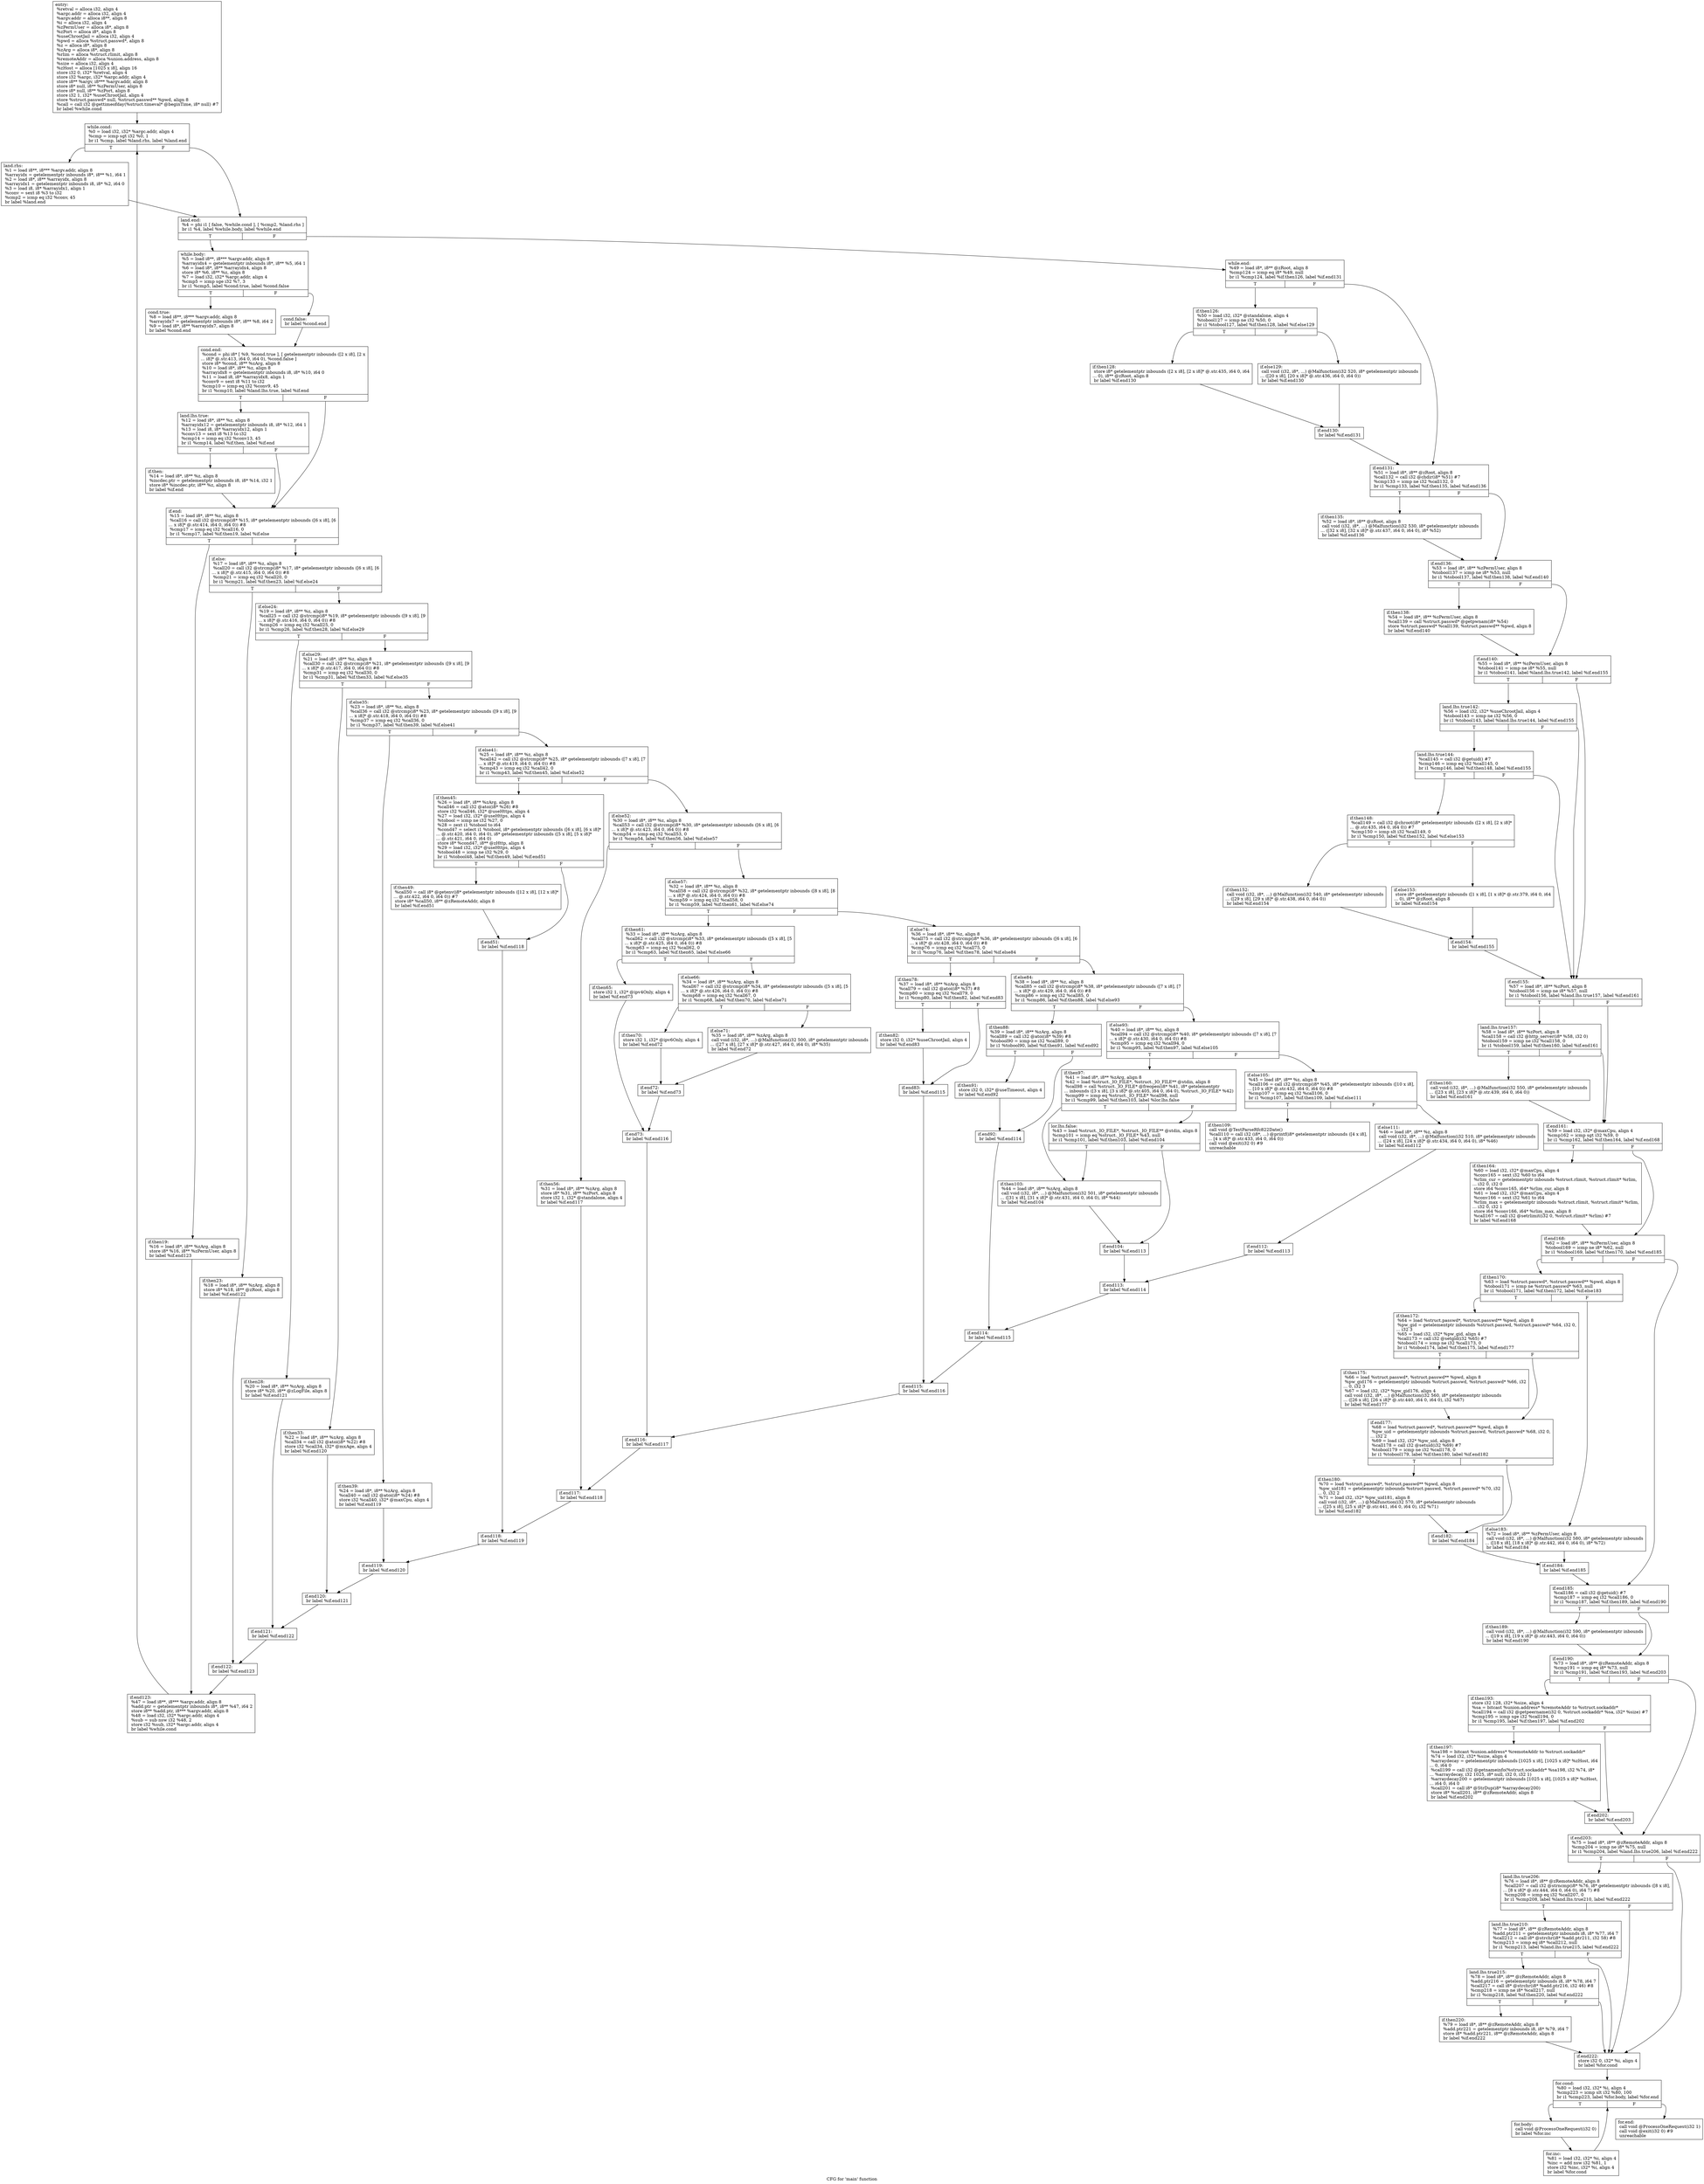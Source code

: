 digraph "CFG for 'main' function" {
	label="CFG for 'main' function";

	Node0xc5c900 [shape=record,label="{entry:\l  %retval = alloca i32, align 4\l  %argc.addr = alloca i32, align 4\l  %argv.addr = alloca i8**, align 8\l  %i = alloca i32, align 4\l  %zPermUser = alloca i8*, align 8\l  %zPort = alloca i8*, align 8\l  %useChrootJail = alloca i32, align 4\l  %pwd = alloca %struct.passwd*, align 8\l  %z = alloca i8*, align 8\l  %zArg = alloca i8*, align 8\l  %rlim = alloca %struct.rlimit, align 8\l  %remoteAddr = alloca %union.address, align 8\l  %size = alloca i32, align 4\l  %zHost = alloca [1025 x i8], align 16\l  store i32 0, i32* %retval, align 4\l  store i32 %argc, i32* %argc.addr, align 4\l  store i8** %argv, i8*** %argv.addr, align 8\l  store i8* null, i8** %zPermUser, align 8\l  store i8* null, i8** %zPort, align 8\l  store i32 1, i32* %useChrootJail, align 4\l  store %struct.passwd* null, %struct.passwd** %pwd, align 8\l  %call = call i32 @gettimeofday(%struct.timeval* @beginTime, i8* null) #7\l  br label %while.cond\l}"];
	Node0xc5c900 -> Node0xc5d2f0;
	Node0xc5d2f0 [shape=record,label="{while.cond:                                       \l  %0 = load i32, i32* %argc.addr, align 4\l  %cmp = icmp sgt i32 %0, 1\l  br i1 %cmp, label %land.rhs, label %land.end\l|{<s0>T|<s1>F}}"];
	Node0xc5d2f0:s0 -> Node0xc5d4c0;
	Node0xc5d2f0:s1 -> Node0xc5d5a0;
	Node0xc5d4c0 [shape=record,label="{land.rhs:                                         \l  %1 = load i8**, i8*** %argv.addr, align 8\l  %arrayidx = getelementptr inbounds i8*, i8** %1, i64 1\l  %2 = load i8*, i8** %arrayidx, align 8\l  %arrayidx1 = getelementptr inbounds i8, i8* %2, i64 0\l  %3 = load i8, i8* %arrayidx1, align 1\l  %conv = sext i8 %3 to i32\l  %cmp2 = icmp eq i32 %conv, 45\l  br label %land.end\l}"];
	Node0xc5d4c0 -> Node0xc5d5a0;
	Node0xc5d5a0 [shape=record,label="{land.end:                                         \l  %4 = phi i1 [ false, %while.cond ], [ %cmp2, %land.rhs ]\l  br i1 %4, label %while.body, label %while.end\l|{<s0>T|<s1>F}}"];
	Node0xc5d5a0:s0 -> Node0xc5dd50;
	Node0xc5d5a0:s1 -> Node0xc5dda0;
	Node0xc5dd50 [shape=record,label="{while.body:                                       \l  %5 = load i8**, i8*** %argv.addr, align 8\l  %arrayidx4 = getelementptr inbounds i8*, i8** %5, i64 1\l  %6 = load i8*, i8** %arrayidx4, align 8\l  store i8* %6, i8** %z, align 8\l  %7 = load i32, i32* %argc.addr, align 4\l  %cmp5 = icmp sge i32 %7, 3\l  br i1 %cmp5, label %cond.true, label %cond.false\l|{<s0>T|<s1>F}}"];
	Node0xc5dd50:s0 -> Node0xc5e160;
	Node0xc5dd50:s1 -> Node0xc5e240;
	Node0xc5e160 [shape=record,label="{cond.true:                                        \l  %8 = load i8**, i8*** %argv.addr, align 8\l  %arrayidx7 = getelementptr inbounds i8*, i8** %8, i64 2\l  %9 = load i8*, i8** %arrayidx7, align 8\l  br label %cond.end\l}"];
	Node0xc5e160 -> Node0xc5dd00;
	Node0xc5e240 [shape=record,label="{cond.false:                                       \l  br label %cond.end\l}"];
	Node0xc5e240 -> Node0xc5dd00;
	Node0xc5dd00 [shape=record,label="{cond.end:                                         \l  %cond = phi i8* [ %9, %cond.true ], [ getelementptr inbounds ([2 x i8], [2 x\l... i8]* @.str.413, i64 0, i64 0), %cond.false ]\l  store i8* %cond, i8** %zArg, align 8\l  %10 = load i8*, i8** %z, align 8\l  %arrayidx8 = getelementptr inbounds i8, i8* %10, i64 0\l  %11 = load i8, i8* %arrayidx8, align 1\l  %conv9 = sext i8 %11 to i32\l  %cmp10 = icmp eq i32 %conv9, 45\l  br i1 %cmp10, label %land.lhs.true, label %if.end\l|{<s0>T|<s1>F}}"];
	Node0xc5dd00:s0 -> Node0xc5e9a0;
	Node0xc5dd00:s1 -> Node0xc5ea80;
	Node0xc5e9a0 [shape=record,label="{land.lhs.true:                                    \l  %12 = load i8*, i8** %z, align 8\l  %arrayidx12 = getelementptr inbounds i8, i8* %12, i64 1\l  %13 = load i8, i8* %arrayidx12, align 1\l  %conv13 = sext i8 %13 to i32\l  %cmp14 = icmp eq i32 %conv13, 45\l  br i1 %cmp14, label %if.then, label %if.end\l|{<s0>T|<s1>F}}"];
	Node0xc5e9a0:s0 -> Node0xc5ee00;
	Node0xc5e9a0:s1 -> Node0xc5ea80;
	Node0xc5ee00 [shape=record,label="{if.then:                                          \l  %14 = load i8*, i8** %z, align 8\l  %incdec.ptr = getelementptr inbounds i8, i8* %14, i32 1\l  store i8* %incdec.ptr, i8** %z, align 8\l  br label %if.end\l}"];
	Node0xc5ee00 -> Node0xc5ea80;
	Node0xc5ea80 [shape=record,label="{if.end:                                           \l  %15 = load i8*, i8** %z, align 8\l  %call16 = call i32 @strcmp(i8* %15, i8* getelementptr inbounds ([6 x i8], [6\l... x i8]* @.str.414, i64 0, i64 0)) #8\l  %cmp17 = icmp eq i32 %call16, 0\l  br i1 %cmp17, label %if.then19, label %if.else\l|{<s0>T|<s1>F}}"];
	Node0xc5ea80:s0 -> Node0xc5f330;
	Node0xc5ea80:s1 -> Node0xc5f410;
	Node0xc5f330 [shape=record,label="{if.then19:                                        \l  %16 = load i8*, i8** %zArg, align 8\l  store i8* %16, i8** %zPermUser, align 8\l  br label %if.end123\l}"];
	Node0xc5f330 -> Node0xc5db50;
	Node0xc5f410 [shape=record,label="{if.else:                                          \l  %17 = load i8*, i8** %z, align 8\l  %call20 = call i32 @strcmp(i8* %17, i8* getelementptr inbounds ([6 x i8], [6\l... x i8]* @.str.415, i64 0, i64 0)) #8\l  %cmp21 = icmp eq i32 %call20, 0\l  br i1 %cmp21, label %if.then23, label %if.else24\l|{<s0>T|<s1>F}}"];
	Node0xc5f410:s0 -> Node0xc5fca0;
	Node0xc5f410:s1 -> Node0xc5fd50;
	Node0xc5fca0 [shape=record,label="{if.then23:                                        \l  %18 = load i8*, i8** %zArg, align 8\l  store i8* %18, i8** @zRoot, align 8\l  br label %if.end122\l}"];
	Node0xc5fca0 -> Node0xc5feb0;
	Node0xc5fd50 [shape=record,label="{if.else24:                                        \l  %19 = load i8*, i8** %z, align 8\l  %call25 = call i32 @strcmp(i8* %19, i8* getelementptr inbounds ([9 x i8], [9\l... x i8]* @.str.416, i64 0, i64 0)) #8\l  %cmp26 = icmp eq i32 %call25, 0\l  br i1 %cmp26, label %if.then28, label %if.else29\l|{<s0>T|<s1>F}}"];
	Node0xc5fd50:s0 -> Node0xc60230;
	Node0xc5fd50:s1 -> Node0xc60310;
	Node0xc60230 [shape=record,label="{if.then28:                                        \l  %20 = load i8*, i8** %zArg, align 8\l  store i8* %20, i8** @zLogFile, align 8\l  br label %if.end121\l}"];
	Node0xc60230 -> Node0xc60500;
	Node0xc60310 [shape=record,label="{if.else29:                                        \l  %21 = load i8*, i8** %z, align 8\l  %call30 = call i32 @strcmp(i8* %21, i8* getelementptr inbounds ([9 x i8], [9\l... x i8]* @.str.417, i64 0, i64 0)) #8\l  %cmp31 = icmp eq i32 %call30, 0\l  br i1 %cmp31, label %if.then33, label %if.else35\l|{<s0>T|<s1>F}}"];
	Node0xc60310:s0 -> Node0xc60880;
	Node0xc60310:s1 -> Node0xc60960;
	Node0xc60880 [shape=record,label="{if.then33:                                        \l  %22 = load i8*, i8** %zArg, align 8\l  %call34 = call i32 @atoi(i8* %22) #8\l  store i32 %call34, i32* @mxAge, align 4\l  br label %if.end120\l}"];
	Node0xc60880 -> Node0xc60c60;
	Node0xc60960 [shape=record,label="{if.else35:                                        \l  %23 = load i8*, i8** %z, align 8\l  %call36 = call i32 @strcmp(i8* %23, i8* getelementptr inbounds ([9 x i8], [9\l... x i8]* @.str.418, i64 0, i64 0)) #8\l  %cmp37 = icmp eq i32 %call36, 0\l  br i1 %cmp37, label %if.then39, label %if.else41\l|{<s0>T|<s1>F}}"];
	Node0xc60960:s0 -> Node0xc60fe0;
	Node0xc60960:s1 -> Node0xc610c0;
	Node0xc60fe0 [shape=record,label="{if.then39:                                        \l  %24 = load i8*, i8** %zArg, align 8\l  %call40 = call i32 @atoi(i8* %24) #8\l  store i32 %call40, i32* @maxCpu, align 4\l  br label %if.end119\l}"];
	Node0xc60fe0 -> Node0xc613c0;
	Node0xc610c0 [shape=record,label="{if.else41:                                        \l  %25 = load i8*, i8** %z, align 8\l  %call42 = call i32 @strcmp(i8* %25, i8* getelementptr inbounds ([7 x i8], [7\l... x i8]* @.str.419, i64 0, i64 0)) #8\l  %cmp43 = icmp eq i32 %call42, 0\l  br i1 %cmp43, label %if.then45, label %if.else52\l|{<s0>T|<s1>F}}"];
	Node0xc610c0:s0 -> Node0xc61740;
	Node0xc610c0:s1 -> Node0xc61820;
	Node0xc61740 [shape=record,label="{if.then45:                                        \l  %26 = load i8*, i8** %zArg, align 8\l  %call46 = call i32 @atoi(i8* %26) #8\l  store i32 %call46, i32* @useHttps, align 4\l  %27 = load i32, i32* @useHttps, align 4\l  %tobool = icmp ne i32 %27, 0\l  %28 = zext i1 %tobool to i64\l  %cond47 = select i1 %tobool, i8* getelementptr inbounds ([6 x i8], [6 x i8]*\l... @.str.420, i64 0, i64 0), i8* getelementptr inbounds ([5 x i8], [5 x i8]*\l... @.str.421, i64 0, i64 0)\l  store i8* %cond47, i8** @zHttp, align 8\l  %29 = load i32, i32* @useHttps, align 4\l  %tobool48 = icmp ne i32 %29, 0\l  br i1 %tobool48, label %if.then49, label %if.end51\l|{<s0>T|<s1>F}}"];
	Node0xc61740:s0 -> Node0xc61f20;
	Node0xc61740:s1 -> Node0xc62000;
	Node0xc61f20 [shape=record,label="{if.then49:                                        \l  %call50 = call i8* @getenv(i8* getelementptr inbounds ([12 x i8], [12 x i8]*\l... @.str.422, i64 0, i64 0)) #7\l  store i8* %call50, i8** @zRemoteAddr, align 8\l  br label %if.end51\l}"];
	Node0xc61f20 -> Node0xc62000;
	Node0xc62000 [shape=record,label="{if.end51:                                         \l  br label %if.end118\l}"];
	Node0xc62000 -> Node0xc624c0;
	Node0xc61820 [shape=record,label="{if.else52:                                        \l  %30 = load i8*, i8** %z, align 8\l  %call53 = call i32 @strcmp(i8* %30, i8* getelementptr inbounds ([6 x i8], [6\l... x i8]* @.str.423, i64 0, i64 0)) #8\l  %cmp54 = icmp eq i32 %call53, 0\l  br i1 %cmp54, label %if.then56, label %if.else57\l|{<s0>T|<s1>F}}"];
	Node0xc61820:s0 -> Node0xc627e0;
	Node0xc61820:s1 -> Node0xc628c0;
	Node0xc627e0 [shape=record,label="{if.then56:                                        \l  %31 = load i8*, i8** %zArg, align 8\l  store i8* %31, i8** %zPort, align 8\l  store i32 1, i32* @standalone, align 4\l  br label %if.end117\l}"];
	Node0xc627e0 -> Node0xc62b30;
	Node0xc628c0 [shape=record,label="{if.else57:                                        \l  %32 = load i8*, i8** %z, align 8\l  %call58 = call i32 @strcmp(i8* %32, i8* getelementptr inbounds ([8 x i8], [8\l... x i8]* @.str.424, i64 0, i64 0)) #8\l  %cmp59 = icmp eq i32 %call58, 0\l  br i1 %cmp59, label %if.then61, label %if.else74\l|{<s0>T|<s1>F}}"];
	Node0xc628c0:s0 -> Node0xc62eb0;
	Node0xc628c0:s1 -> Node0xc62f90;
	Node0xc62eb0 [shape=record,label="{if.then61:                                        \l  %33 = load i8*, i8** %zArg, align 8\l  %call62 = call i32 @strcmp(i8* %33, i8* getelementptr inbounds ([5 x i8], [5\l... x i8]* @.str.425, i64 0, i64 0)) #8\l  %cmp63 = icmp eq i32 %call62, 0\l  br i1 %cmp63, label %if.then65, label %if.else66\l|{<s0>T|<s1>F}}"];
	Node0xc62eb0:s0 -> Node0xc63340;
	Node0xc62eb0:s1 -> Node0xc63420;
	Node0xc63340 [shape=record,label="{if.then65:                                        \l  store i32 1, i32* @ipv4Only, align 4\l  br label %if.end73\l}"];
	Node0xc63340 -> Node0xc5f5f0;
	Node0xc63420 [shape=record,label="{if.else66:                                        \l  %34 = load i8*, i8** %zArg, align 8\l  %call67 = call i32 @strcmp(i8* %34, i8* getelementptr inbounds ([5 x i8], [5\l... x i8]* @.str.426, i64 0, i64 0)) #8\l  %cmp68 = icmp eq i32 %call67, 0\l  br i1 %cmp68, label %if.then70, label %if.else71\l|{<s0>T|<s1>F}}"];
	Node0xc63420:s0 -> Node0xc5f910;
	Node0xc63420:s1 -> Node0xc5f9f0;
	Node0xc5f910 [shape=record,label="{if.then70:                                        \l  store i32 1, i32* @ipv6Only, align 4\l  br label %if.end72\l}"];
	Node0xc5f910 -> Node0xc64230;
	Node0xc5f9f0 [shape=record,label="{if.else71:                                        \l  %35 = load i8*, i8** %zArg, align 8\l  call void (i32, i8*, ...) @Malfunction(i32 500, i8* getelementptr inbounds\l... ([27 x i8], [27 x i8]* @.str.427, i64 0, i64 0), i8* %35)\l  br label %if.end72\l}"];
	Node0xc5f9f0 -> Node0xc64230;
	Node0xc64230 [shape=record,label="{if.end72:                                         \l  br label %if.end73\l}"];
	Node0xc64230 -> Node0xc5f5f0;
	Node0xc5f5f0 [shape=record,label="{if.end73:                                         \l  br label %if.end116\l}"];
	Node0xc5f5f0 -> Node0xc64510;
	Node0xc62f90 [shape=record,label="{if.else74:                                        \l  %36 = load i8*, i8** %z, align 8\l  %call75 = call i32 @strcmp(i8* %36, i8* getelementptr inbounds ([6 x i8], [6\l... x i8]* @.str.428, i64 0, i64 0)) #8\l  %cmp76 = icmp eq i32 %call75, 0\l  br i1 %cmp76, label %if.then78, label %if.else84\l|{<s0>T|<s1>F}}"];
	Node0xc62f90:s0 -> Node0xc64810;
	Node0xc62f90:s1 -> Node0xc648f0;
	Node0xc64810 [shape=record,label="{if.then78:                                        \l  %37 = load i8*, i8** %zArg, align 8\l  %call79 = call i32 @atoi(i8* %37) #8\l  %cmp80 = icmp eq i32 %call79, 0\l  br i1 %cmp80, label %if.then82, label %if.end83\l|{<s0>T|<s1>F}}"];
	Node0xc64810:s0 -> Node0xc64c00;
	Node0xc64810:s1 -> Node0xc64ce0;
	Node0xc64c00 [shape=record,label="{if.then82:                                        \l  store i32 0, i32* %useChrootJail, align 4\l  br label %if.end83\l}"];
	Node0xc64c00 -> Node0xc64ce0;
	Node0xc64ce0 [shape=record,label="{if.end83:                                         \l  br label %if.end115\l}"];
	Node0xc64ce0 -> Node0xc64ed0;
	Node0xc648f0 [shape=record,label="{if.else84:                                        \l  %38 = load i8*, i8** %z, align 8\l  %call85 = call i32 @strcmp(i8* %38, i8* getelementptr inbounds ([7 x i8], [7\l... x i8]* @.str.429, i64 0, i64 0)) #8\l  %cmp86 = icmp eq i32 %call85, 0\l  br i1 %cmp86, label %if.then88, label %if.else93\l|{<s0>T|<s1>F}}"];
	Node0xc648f0:s0 -> Node0xc651f0;
	Node0xc648f0:s1 -> Node0xc652d0;
	Node0xc651f0 [shape=record,label="{if.then88:                                        \l  %39 = load i8*, i8** %zArg, align 8\l  %call89 = call i32 @atoi(i8* %39) #8\l  %tobool90 = icmp ne i32 %call89, 0\l  br i1 %tobool90, label %if.then91, label %if.end92\l|{<s0>T|<s1>F}}"];
	Node0xc651f0:s0 -> Node0xc655f0;
	Node0xc651f0:s1 -> Node0xc656d0;
	Node0xc655f0 [shape=record,label="{if.then91:                                        \l  store i32 0, i32* @useTimeout, align 4\l  br label %if.end92\l}"];
	Node0xc655f0 -> Node0xc656d0;
	Node0xc656d0 [shape=record,label="{if.end92:                                         \l  br label %if.end114\l}"];
	Node0xc656d0 -> Node0xc658c0;
	Node0xc652d0 [shape=record,label="{if.else93:                                        \l  %40 = load i8*, i8** %z, align 8\l  %call94 = call i32 @strcmp(i8* %40, i8* getelementptr inbounds ([7 x i8], [7\l... x i8]* @.str.430, i64 0, i64 0)) #8\l  %cmp95 = icmp eq i32 %call94, 0\l  br i1 %cmp95, label %if.then97, label %if.else105\l|{<s0>T|<s1>F}}"];
	Node0xc652d0:s0 -> Node0xc65be0;
	Node0xc652d0:s1 -> Node0xc65cc0;
	Node0xc65be0 [shape=record,label="{if.then97:                                        \l  %41 = load i8*, i8** %zArg, align 8\l  %42 = load %struct._IO_FILE*, %struct._IO_FILE** @stdin, align 8\l  %call98 = call %struct._IO_FILE* @freopen(i8* %41, i8* getelementptr\l... inbounds ([3 x i8], [3 x i8]* @.str.405, i64 0, i64 0), %struct._IO_FILE* %42)\l  %cmp99 = icmp eq %struct._IO_FILE* %call98, null\l  br i1 %cmp99, label %if.then103, label %lor.lhs.false\l|{<s0>T|<s1>F}}"];
	Node0xc65be0:s0 -> Node0xc66180;
	Node0xc65be0:s1 -> Node0xc66260;
	Node0xc66260 [shape=record,label="{lor.lhs.false:                                    \l  %43 = load %struct._IO_FILE*, %struct._IO_FILE** @stdin, align 8\l  %cmp101 = icmp eq %struct._IO_FILE* %43, null\l  br i1 %cmp101, label %if.then103, label %if.end104\l|{<s0>T|<s1>F}}"];
	Node0xc66260:s0 -> Node0xc66180;
	Node0xc66260:s1 -> Node0xc66460;
	Node0xc66180 [shape=record,label="{if.then103:                                       \l  %44 = load i8*, i8** %zArg, align 8\l  call void (i32, i8*, ...) @Malfunction(i32 501, i8* getelementptr inbounds\l... ([31 x i8], [31 x i8]* @.str.431, i64 0, i64 0), i8* %44)\l  br label %if.end104\l}"];
	Node0xc66180 -> Node0xc66460;
	Node0xc66460 [shape=record,label="{if.end104:                                        \l  br label %if.end113\l}"];
	Node0xc66460 -> Node0xc66800;
	Node0xc65cc0 [shape=record,label="{if.else105:                                       \l  %45 = load i8*, i8** %z, align 8\l  %call106 = call i32 @strcmp(i8* %45, i8* getelementptr inbounds ([10 x i8],\l... [10 x i8]* @.str.432, i64 0, i64 0)) #8\l  %cmp107 = icmp eq i32 %call106, 0\l  br i1 %cmp107, label %if.then109, label %if.else111\l|{<s0>T|<s1>F}}"];
	Node0xc65cc0:s0 -> Node0xc66b00;
	Node0xc65cc0:s1 -> Node0xc66be0;
	Node0xc66b00 [shape=record,label="{if.then109:                                       \l  call void @TestParseRfc822Date()\l  %call110 = call i32 (i8*, ...) @printf(i8* getelementptr inbounds ([4 x i8],\l... [4 x i8]* @.str.433, i64 0, i64 0))\l  call void @exit(i32 0) #9\l  unreachable\l}"];
	Node0xc66be0 [shape=record,label="{if.else111:                                       \l  %46 = load i8*, i8** %z, align 8\l  call void (i32, i8*, ...) @Malfunction(i32 510, i8* getelementptr inbounds\l... ([24 x i8], [24 x i8]* @.str.434, i64 0, i64 0), i8* %46)\l  br label %if.end112\l}"];
	Node0xc66be0 -> Node0xc672b0;
	Node0xc672b0 [shape=record,label="{if.end112:                                        \l  br label %if.end113\l}"];
	Node0xc672b0 -> Node0xc66800;
	Node0xc66800 [shape=record,label="{if.end113:                                        \l  br label %if.end114\l}"];
	Node0xc66800 -> Node0xc658c0;
	Node0xc658c0 [shape=record,label="{if.end114:                                        \l  br label %if.end115\l}"];
	Node0xc658c0 -> Node0xc64ed0;
	Node0xc64ed0 [shape=record,label="{if.end115:                                        \l  br label %if.end116\l}"];
	Node0xc64ed0 -> Node0xc64510;
	Node0xc64510 [shape=record,label="{if.end116:                                        \l  br label %if.end117\l}"];
	Node0xc64510 -> Node0xc62b30;
	Node0xc62b30 [shape=record,label="{if.end117:                                        \l  br label %if.end118\l}"];
	Node0xc62b30 -> Node0xc624c0;
	Node0xc624c0 [shape=record,label="{if.end118:                                        \l  br label %if.end119\l}"];
	Node0xc624c0 -> Node0xc613c0;
	Node0xc613c0 [shape=record,label="{if.end119:                                        \l  br label %if.end120\l}"];
	Node0xc613c0 -> Node0xc60c60;
	Node0xc60c60 [shape=record,label="{if.end120:                                        \l  br label %if.end121\l}"];
	Node0xc60c60 -> Node0xc60500;
	Node0xc60500 [shape=record,label="{if.end121:                                        \l  br label %if.end122\l}"];
	Node0xc60500 -> Node0xc5feb0;
	Node0xc5feb0 [shape=record,label="{if.end122:                                        \l  br label %if.end123\l}"];
	Node0xc5feb0 -> Node0xc5db50;
	Node0xc5db50 [shape=record,label="{if.end123:                                        \l  %47 = load i8**, i8*** %argv.addr, align 8\l  %add.ptr = getelementptr inbounds i8*, i8** %47, i64 2\l  store i8** %add.ptr, i8*** %argv.addr, align 8\l  %48 = load i32, i32* %argc.addr, align 4\l  %sub = sub nsw i32 %48, 2\l  store i32 %sub, i32* %argc.addr, align 4\l  br label %while.cond\l}"];
	Node0xc5db50 -> Node0xc5d2f0;
	Node0xc5dda0 [shape=record,label="{while.end:                                        \l  %49 = load i8*, i8** @zRoot, align 8\l  %cmp124 = icmp eq i8* %49, null\l  br i1 %cmp124, label %if.then126, label %if.end131\l|{<s0>T|<s1>F}}"];
	Node0xc5dda0:s0 -> Node0xc676c0;
	Node0xc5dda0:s1 -> Node0xc677a0;
	Node0xc676c0 [shape=record,label="{if.then126:                                       \l  %50 = load i32, i32* @standalone, align 4\l  %tobool127 = icmp ne i32 %50, 0\l  br i1 %tobool127, label %if.then128, label %if.else129\l|{<s0>T|<s1>F}}"];
	Node0xc676c0:s0 -> Node0xc679b0;
	Node0xc676c0:s1 -> Node0xc67a90;
	Node0xc679b0 [shape=record,label="{if.then128:                                       \l  store i8* getelementptr inbounds ([2 x i8], [2 x i8]* @.str.435, i64 0, i64\l... 0), i8** @zRoot, align 8\l  br label %if.end130\l}"];
	Node0xc679b0 -> Node0xc67d20;
	Node0xc67a90 [shape=record,label="{if.else129:                                       \l  call void (i32, i8*, ...) @Malfunction(i32 520, i8* getelementptr inbounds\l... ([20 x i8], [20 x i8]* @.str.436, i64 0, i64 0))\l  br label %if.end130\l}"];
	Node0xc67a90 -> Node0xc67d20;
	Node0xc67d20 [shape=record,label="{if.end130:                                        \l  br label %if.end131\l}"];
	Node0xc67d20 -> Node0xc677a0;
	Node0xc677a0 [shape=record,label="{if.end131:                                        \l  %51 = load i8*, i8** @zRoot, align 8\l  %call132 = call i32 @chdir(i8* %51) #7\l  %cmp133 = icmp ne i32 %call132, 0\l  br i1 %cmp133, label %if.then135, label %if.end136\l|{<s0>T|<s1>F}}"];
	Node0xc677a0:s0 -> Node0xc68120;
	Node0xc677a0:s1 -> Node0xc68200;
	Node0xc68120 [shape=record,label="{if.then135:                                       \l  %52 = load i8*, i8** @zRoot, align 8\l  call void (i32, i8*, ...) @Malfunction(i32 530, i8* getelementptr inbounds\l... ([32 x i8], [32 x i8]* @.str.437, i64 0, i64 0), i8* %52)\l  br label %if.end136\l}"];
	Node0xc68120 -> Node0xc68200;
	Node0xc68200 [shape=record,label="{if.end136:                                        \l  %53 = load i8*, i8** %zPermUser, align 8\l  %tobool137 = icmp ne i8* %53, null\l  br i1 %tobool137, label %if.then138, label %if.end140\l|{<s0>T|<s1>F}}"];
	Node0xc68200:s0 -> Node0xc68640;
	Node0xc68200:s1 -> Node0xc68720;
	Node0xc68640 [shape=record,label="{if.then138:                                       \l  %54 = load i8*, i8** %zPermUser, align 8\l  %call139 = call %struct.passwd* @getpwnam(i8* %54)\l  store %struct.passwd* %call139, %struct.passwd** %pwd, align 8\l  br label %if.end140\l}"];
	Node0xc68640 -> Node0xc68720;
	Node0xc68720 [shape=record,label="{if.end140:                                        \l  %55 = load i8*, i8** %zPermUser, align 8\l  %tobool141 = icmp ne i8* %55, null\l  br i1 %tobool141, label %land.lhs.true142, label %if.end155\l|{<s0>T|<s1>F}}"];
	Node0xc68720:s0 -> Node0xc68c60;
	Node0xc68720:s1 -> Node0xc68d60;
	Node0xc68c60 [shape=record,label="{land.lhs.true142:                                 \l  %56 = load i32, i32* %useChrootJail, align 4\l  %tobool143 = icmp ne i32 %56, 0\l  br i1 %tobool143, label %land.lhs.true144, label %if.end155\l|{<s0>T|<s1>F}}"];
	Node0xc68c60:s0 -> Node0xc68fa0;
	Node0xc68c60:s1 -> Node0xc68d60;
	Node0xc68fa0 [shape=record,label="{land.lhs.true144:                                 \l  %call145 = call i32 @getuid() #7\l  %cmp146 = icmp eq i32 %call145, 0\l  br i1 %cmp146, label %if.then148, label %if.end155\l|{<s0>T|<s1>F}}"];
	Node0xc68fa0:s0 -> Node0xc69330;
	Node0xc68fa0:s1 -> Node0xc68d60;
	Node0xc69330 [shape=record,label="{if.then148:                                       \l  %call149 = call i32 @chroot(i8* getelementptr inbounds ([2 x i8], [2 x i8]*\l... @.str.435, i64 0, i64 0)) #7\l  %cmp150 = icmp slt i32 %call149, 0\l  br i1 %cmp150, label %if.then152, label %if.else153\l|{<s0>T|<s1>F}}"];
	Node0xc69330:s0 -> Node0xc696f0;
	Node0xc69330:s1 -> Node0xc697d0;
	Node0xc696f0 [shape=record,label="{if.then152:                                       \l  call void (i32, i8*, ...) @Malfunction(i32 540, i8* getelementptr inbounds\l... ([29 x i8], [29 x i8]* @.str.438, i64 0, i64 0))\l  br label %if.end154\l}"];
	Node0xc696f0 -> Node0xc69b00;
	Node0xc697d0 [shape=record,label="{if.else153:                                       \l  store i8* getelementptr inbounds ([1 x i8], [1 x i8]* @.str.379, i64 0, i64\l... 0), i8** @zRoot, align 8\l  br label %if.end154\l}"];
	Node0xc697d0 -> Node0xc69b00;
	Node0xc69b00 [shape=record,label="{if.end154:                                        \l  br label %if.end155\l}"];
	Node0xc69b00 -> Node0xc68d60;
	Node0xc68d60 [shape=record,label="{if.end155:                                        \l  %57 = load i8*, i8** %zPort, align 8\l  %tobool156 = icmp ne i8* %57, null\l  br i1 %tobool156, label %land.lhs.true157, label %if.end161\l|{<s0>T|<s1>F}}"];
	Node0xc68d60:s0 -> Node0xc69d30;
	Node0xc68d60:s1 -> Node0xc69e10;
	Node0xc69d30 [shape=record,label="{land.lhs.true157:                                 \l  %58 = load i8*, i8** %zPort, align 8\l  %call158 = call i32 @http_server(i8* %58, i32 0)\l  %tobool159 = icmp ne i32 %call158, 0\l  br i1 %tobool159, label %if.then160, label %if.end161\l|{<s0>T|<s1>F}}"];
	Node0xc69d30:s0 -> Node0xc6a130;
	Node0xc69d30:s1 -> Node0xc69e10;
	Node0xc6a130 [shape=record,label="{if.then160:                                       \l  call void (i32, i8*, ...) @Malfunction(i32 550, i8* getelementptr inbounds\l... ([23 x i8], [23 x i8]* @.str.439, i64 0, i64 0))\l  br label %if.end161\l}"];
	Node0xc6a130 -> Node0xc69e10;
	Node0xc69e10 [shape=record,label="{if.end161:                                        \l  %59 = load i32, i32* @maxCpu, align 4\l  %cmp162 = icmp sgt i32 %59, 0\l  br i1 %cmp162, label %if.then164, label %if.end168\l|{<s0>T|<s1>F}}"];
	Node0xc69e10:s0 -> Node0xc6a480;
	Node0xc69e10:s1 -> Node0xc6a560;
	Node0xc6a480 [shape=record,label="{if.then164:                                       \l  %60 = load i32, i32* @maxCpu, align 4\l  %conv165 = sext i32 %60 to i64\l  %rlim_cur = getelementptr inbounds %struct.rlimit, %struct.rlimit* %rlim,\l... i32 0, i32 0\l  store i64 %conv165, i64* %rlim_cur, align 8\l  %61 = load i32, i32* @maxCpu, align 4\l  %conv166 = sext i32 %61 to i64\l  %rlim_max = getelementptr inbounds %struct.rlimit, %struct.rlimit* %rlim,\l... i32 0, i32 1\l  store i64 %conv166, i64* %rlim_max, align 8\l  %call167 = call i32 @setrlimit(i32 0, %struct.rlimit* %rlim) #7\l  br label %if.end168\l}"];
	Node0xc6a480 -> Node0xc6a560;
	Node0xc6a560 [shape=record,label="{if.end168:                                        \l  %62 = load i8*, i8** %zPermUser, align 8\l  %tobool169 = icmp ne i8* %62, null\l  br i1 %tobool169, label %if.then170, label %if.end185\l|{<s0>T|<s1>F}}"];
	Node0xc6a560:s0 -> Node0xc6ae70;
	Node0xc6a560:s1 -> Node0xc6af50;
	Node0xc6ae70 [shape=record,label="{if.then170:                                       \l  %63 = load %struct.passwd*, %struct.passwd** %pwd, align 8\l  %tobool171 = icmp ne %struct.passwd* %63, null\l  br i1 %tobool171, label %if.then172, label %if.else183\l|{<s0>T|<s1>F}}"];
	Node0xc6ae70:s0 -> Node0xc6b160;
	Node0xc6ae70:s1 -> Node0xc6b240;
	Node0xc6b160 [shape=record,label="{if.then172:                                       \l  %64 = load %struct.passwd*, %struct.passwd** %pwd, align 8\l  %pw_gid = getelementptr inbounds %struct.passwd, %struct.passwd* %64, i32 0,\l... i32 3\l  %65 = load i32, i32* %pw_gid, align 4\l  %call173 = call i32 @setgid(i32 %65) #7\l  %tobool174 = icmp ne i32 %call173, 0\l  br i1 %tobool174, label %if.then175, label %if.end177\l|{<s0>T|<s1>F}}"];
	Node0xc6b160:s0 -> Node0xc6b7a0;
	Node0xc6b160:s1 -> Node0xc63500;
	Node0xc6b7a0 [shape=record,label="{if.then175:                                       \l  %66 = load %struct.passwd*, %struct.passwd** %pwd, align 8\l  %pw_gid176 = getelementptr inbounds %struct.passwd, %struct.passwd* %66, i32\l... 0, i32 3\l  %67 = load i32, i32* %pw_gid176, align 4\l  call void (i32, i8*, ...) @Malfunction(i32 560, i8* getelementptr inbounds\l... ([26 x i8], [26 x i8]* @.str.440, i64 0, i64 0), i32 %67)\l  br label %if.end177\l}"];
	Node0xc6b7a0 -> Node0xc63500;
	Node0xc63500 [shape=record,label="{if.end177:                                        \l  %68 = load %struct.passwd*, %struct.passwd** %pwd, align 8\l  %pw_uid = getelementptr inbounds %struct.passwd, %struct.passwd* %68, i32 0,\l... i32 2\l  %69 = load i32, i32* %pw_uid, align 8\l  %call178 = call i32 @setuid(i32 %69) #7\l  %tobool179 = icmp ne i32 %call178, 0\l  br i1 %tobool179, label %if.then180, label %if.end182\l|{<s0>T|<s1>F}}"];
	Node0xc63500:s0 -> Node0xc63dc0;
	Node0xc63500:s1 -> Node0xc63ea0;
	Node0xc63dc0 [shape=record,label="{if.then180:                                       \l  %70 = load %struct.passwd*, %struct.passwd** %pwd, align 8\l  %pw_uid181 = getelementptr inbounds %struct.passwd, %struct.passwd* %70, i32\l... 0, i32 2\l  %71 = load i32, i32* %pw_uid181, align 8\l  call void (i32, i8*, ...) @Malfunction(i32 570, i8* getelementptr inbounds\l... ([25 x i8], [25 x i8]* @.str.441, i64 0, i64 0), i32 %71)\l  br label %if.end182\l}"];
	Node0xc63dc0 -> Node0xc63ea0;
	Node0xc63ea0 [shape=record,label="{if.end182:                                        \l  br label %if.end184\l}"];
	Node0xc63ea0 -> Node0xc6d300;
	Node0xc6b240 [shape=record,label="{if.else183:                                       \l  %72 = load i8*, i8** %zPermUser, align 8\l  call void (i32, i8*, ...) @Malfunction(i32 580, i8* getelementptr inbounds\l... ([18 x i8], [18 x i8]* @.str.442, i64 0, i64 0), i8* %72)\l  br label %if.end184\l}"];
	Node0xc6b240 -> Node0xc6d300;
	Node0xc6d300 [shape=record,label="{if.end184:                                        \l  br label %if.end185\l}"];
	Node0xc6d300 -> Node0xc6af50;
	Node0xc6af50 [shape=record,label="{if.end185:                                        \l  %call186 = call i32 @getuid() #7\l  %cmp187 = icmp eq i32 %call186, 0\l  br i1 %cmp187, label %if.then189, label %if.end190\l|{<s0>T|<s1>F}}"];
	Node0xc6af50:s0 -> Node0xc6d760;
	Node0xc6af50:s1 -> Node0xc6d7e0;
	Node0xc6d760 [shape=record,label="{if.then189:                                       \l  call void (i32, i8*, ...) @Malfunction(i32 590, i8* getelementptr inbounds\l... ([19 x i8], [19 x i8]* @.str.443, i64 0, i64 0))\l  br label %if.end190\l}"];
	Node0xc6d760 -> Node0xc6d7e0;
	Node0xc6d7e0 [shape=record,label="{if.end190:                                        \l  %73 = load i8*, i8** @zRemoteAddr, align 8\l  %cmp191 = icmp eq i8* %73, null\l  br i1 %cmp191, label %if.then193, label %if.end203\l|{<s0>T|<s1>F}}"];
	Node0xc6d7e0:s0 -> Node0xc6db80;
	Node0xc6d7e0:s1 -> Node0xc6dc60;
	Node0xc6db80 [shape=record,label="{if.then193:                                       \l  store i32 128, i32* %size, align 4\l  %sa = bitcast %union.address* %remoteAddr to %struct.sockaddr*\l  %call194 = call i32 @getpeername(i32 0, %struct.sockaddr* %sa, i32* %size) #7\l  %cmp195 = icmp sge i32 %call194, 0\l  br i1 %cmp195, label %if.then197, label %if.end202\l|{<s0>T|<s1>F}}"];
	Node0xc6db80:s0 -> Node0xc6e190;
	Node0xc6db80:s1 -> Node0xc6e270;
	Node0xc6e190 [shape=record,label="{if.then197:                                       \l  %sa198 = bitcast %union.address* %remoteAddr to %struct.sockaddr*\l  %74 = load i32, i32* %size, align 4\l  %arraydecay = getelementptr inbounds [1025 x i8], [1025 x i8]* %zHost, i64\l... 0, i64 0\l  %call199 = call i32 @getnameinfo(%struct.sockaddr* %sa198, i32 %74, i8*\l... %arraydecay, i32 1025, i8* null, i32 0, i32 1)\l  %arraydecay200 = getelementptr inbounds [1025 x i8], [1025 x i8]* %zHost,\l... i64 0, i64 0\l  %call201 = call i8* @StrDup(i8* %arraydecay200)\l  store i8* %call201, i8** @zRemoteAddr, align 8\l  br label %if.end202\l}"];
	Node0xc6e190 -> Node0xc6e270;
	Node0xc6e270 [shape=record,label="{if.end202:                                        \l  br label %if.end203\l}"];
	Node0xc6e270 -> Node0xc6dc60;
	Node0xc6dc60 [shape=record,label="{if.end203:                                        \l  %75 = load i8*, i8** @zRemoteAddr, align 8\l  %cmp204 = icmp ne i8* %75, null\l  br i1 %cmp204, label %land.lhs.true206, label %if.end222\l|{<s0>T|<s1>F}}"];
	Node0xc6dc60:s0 -> Node0xc6ea80;
	Node0xc6dc60:s1 -> Node0xc6eb80;
	Node0xc6ea80 [shape=record,label="{land.lhs.true206:                                 \l  %76 = load i8*, i8** @zRemoteAddr, align 8\l  %call207 = call i32 @strncmp(i8* %76, i8* getelementptr inbounds ([8 x i8],\l... [8 x i8]* @.str.444, i64 0, i64 0), i64 7) #8\l  %cmp208 = icmp eq i32 %call207, 0\l  br i1 %cmp208, label %land.lhs.true210, label %if.end222\l|{<s0>T|<s1>F}}"];
	Node0xc6ea80:s0 -> Node0xc6ef50;
	Node0xc6ea80:s1 -> Node0xc6eb80;
	Node0xc6ef50 [shape=record,label="{land.lhs.true210:                                 \l  %77 = load i8*, i8** @zRemoteAddr, align 8\l  %add.ptr211 = getelementptr inbounds i8, i8* %77, i64 7\l  %call212 = call i8* @strchr(i8* %add.ptr211, i32 58) #8\l  %cmp213 = icmp eq i8* %call212, null\l  br i1 %cmp213, label %land.lhs.true215, label %if.end222\l|{<s0>T|<s1>F}}"];
	Node0xc6ef50:s0 -> Node0xc6f470;
	Node0xc6ef50:s1 -> Node0xc6eb80;
	Node0xc6f470 [shape=record,label="{land.lhs.true215:                                 \l  %78 = load i8*, i8** @zRemoteAddr, align 8\l  %add.ptr216 = getelementptr inbounds i8, i8* %78, i64 7\l  %call217 = call i8* @strchr(i8* %add.ptr216, i32 46) #8\l  %cmp218 = icmp ne i8* %call217, null\l  br i1 %cmp218, label %if.then220, label %if.end222\l|{<s0>T|<s1>F}}"];
	Node0xc6f470:s0 -> Node0xc6f820;
	Node0xc6f470:s1 -> Node0xc6eb80;
	Node0xc6f820 [shape=record,label="{if.then220:                                       \l  %79 = load i8*, i8** @zRemoteAddr, align 8\l  %add.ptr221 = getelementptr inbounds i8, i8* %79, i64 7\l  store i8* %add.ptr221, i8** @zRemoteAddr, align 8\l  br label %if.end222\l}"];
	Node0xc6f820 -> Node0xc6eb80;
	Node0xc6eb80 [shape=record,label="{if.end222:                                        \l  store i32 0, i32* %i, align 4\l  br label %for.cond\l}"];
	Node0xc6eb80 -> Node0xc6fb70;
	Node0xc6fb70 [shape=record,label="{for.cond:                                         \l  %80 = load i32, i32* %i, align 4\l  %cmp223 = icmp slt i32 %80, 100\l  br i1 %cmp223, label %for.body, label %for.end\l|{<s0>T|<s1>F}}"];
	Node0xc6fb70:s0 -> Node0xc6fce0;
	Node0xc6fb70:s1 -> Node0xc6fdc0;
	Node0xc6fce0 [shape=record,label="{for.body:                                         \l  call void @ProcessOneRequest(i32 0)\l  br label %for.inc\l}"];
	Node0xc6fce0 -> Node0xc70070;
	Node0xc70070 [shape=record,label="{for.inc:                                          \l  %81 = load i32, i32* %i, align 4\l  %inc = add nsw i32 %81, 1\l  store i32 %inc, i32* %i, align 4\l  br label %for.cond\l}"];
	Node0xc70070 -> Node0xc6fb70;
	Node0xc6fdc0 [shape=record,label="{for.end:                                          \l  call void @ProcessOneRequest(i32 1)\l  call void @exit(i32 0) #9\l  unreachable\l}"];
}
